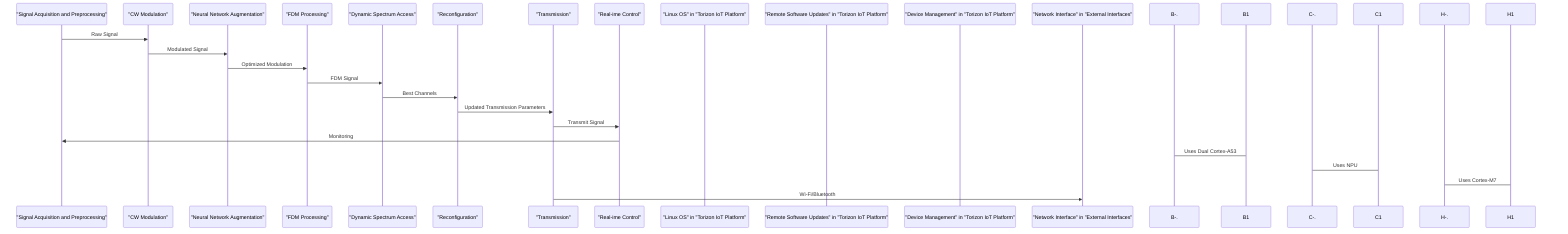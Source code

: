sequenceDiagram
    participant A as "Signal Acquisition and Preprocessing"
    participant B as "CW Modulation"
    participant C as "Neural Network Augmentation"
    participant D as "FDM Processing"
    participant E as "Dynamic Spectrum Access"
    participant F as "Reconfiguration"
    participant G as "Transmission"
    participant H as "Real-ime Control"
    participant M as "Linux OS" in "Torizon IoT Platform"
    participant N as "Remote Software Updates" in "Torizon IoT Platform"
    participant O as "Device Management" in "Torizon IoT Platform"
    participant I as "Network Interface" in "External Interfaces"

    A->>B: Raw Signal
    B->>C: Modulated Signal
    C->>D: Optimized Modulation
    D->>E: FDM Signal
    E->>F: Best Channels
    F->>G: Updated Transmission Parameters
    G->>H: Transmit Signal
    H->>A: Monitoring
    B-.->B1: Uses Dual Cortex-A53
    C-.->C1: Uses NPU
    H-.->H1: Uses Cortex-M7
    G->>I: Wi-Fi/Bluetooth